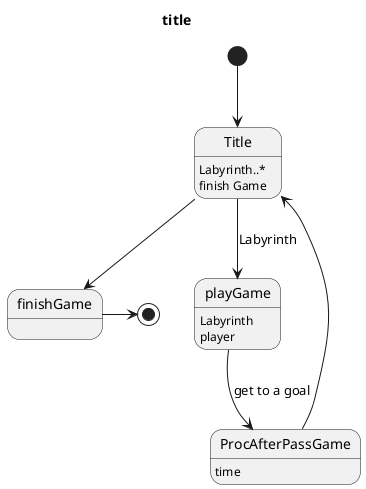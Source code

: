@startuml
title title
[*] --> Title

Title --> finishGame
Title --> playGame : Labyrinth

playGame --> ProcAfterPassGame : get to a goal
ProcAfterPassGame --> Title

finishGame -> [*]



Title :Labyrinth..*
Title : finish Game

playGame : Labyrinth
playGame : player

ProcAfterPassGame : time


@enduml